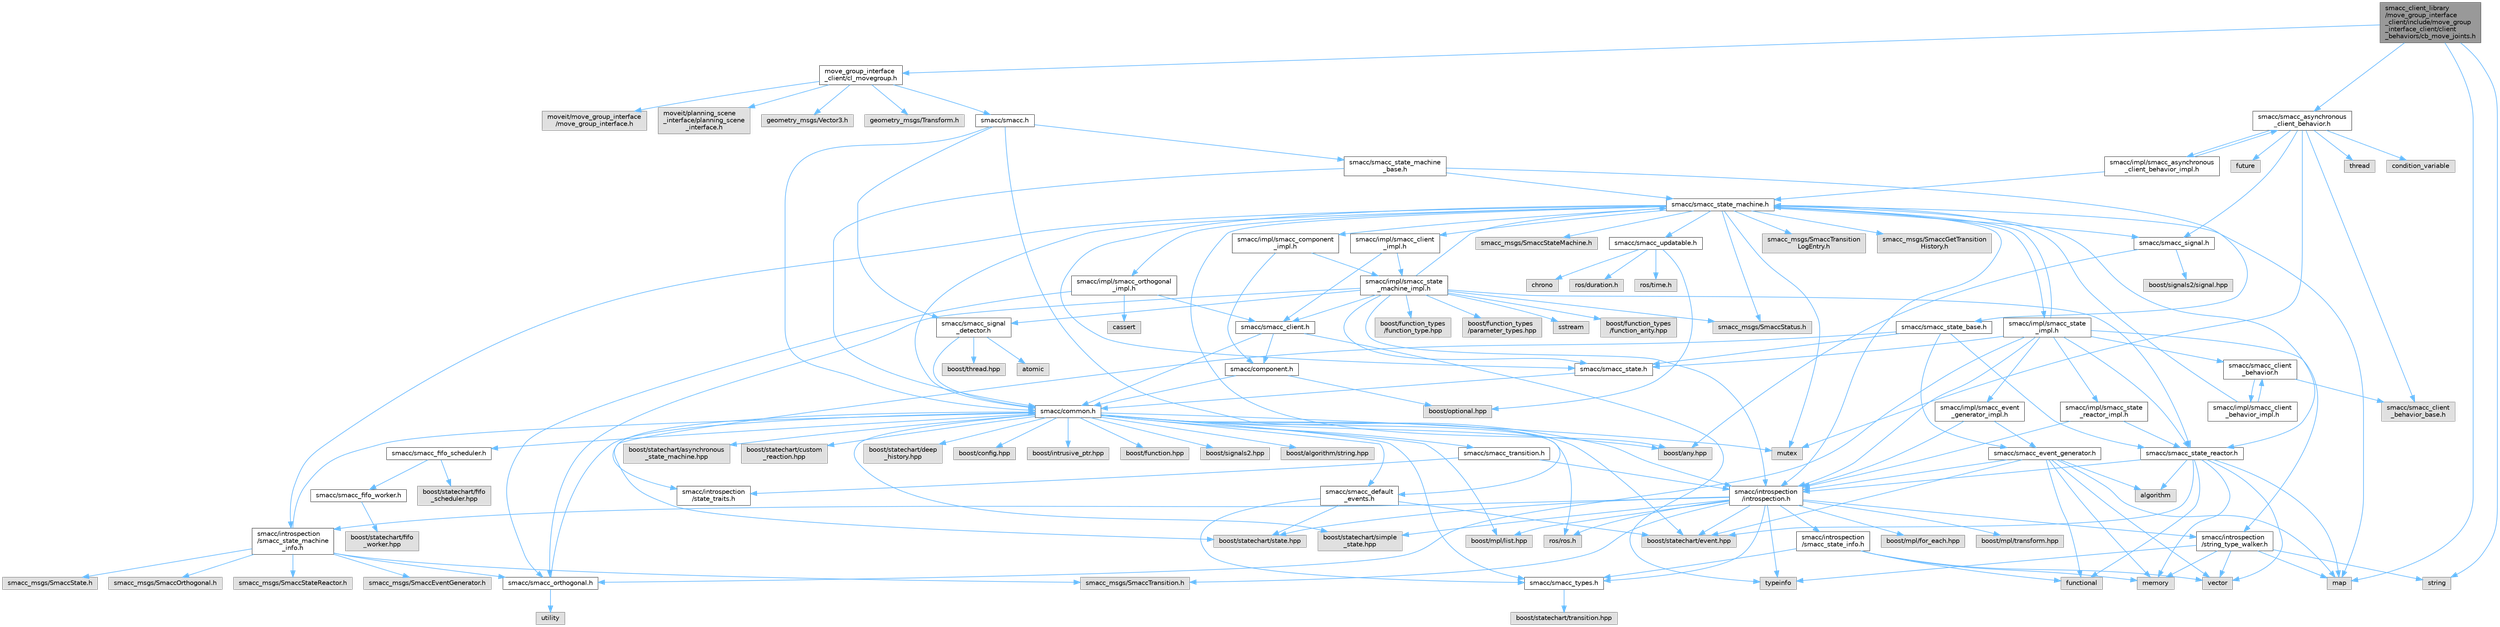 digraph "smacc_client_library/move_group_interface_client/include/move_group_interface_client/client_behaviors/cb_move_joints.h"
{
 // LATEX_PDF_SIZE
  bgcolor="transparent";
  edge [fontname=Helvetica,fontsize=10,labelfontname=Helvetica,labelfontsize=10];
  node [fontname=Helvetica,fontsize=10,shape=box,height=0.2,width=0.4];
  Node1 [label="smacc_client_library\l/move_group_interface\l_client/include/move_group\l_interface_client/client\l_behaviors/cb_move_joints.h",height=0.2,width=0.4,color="gray40", fillcolor="grey60", style="filled", fontcolor="black",tooltip=" "];
  Node1 -> Node2 [color="steelblue1",style="solid"];
  Node2 [label="move_group_interface\l_client/cl_movegroup.h",height=0.2,width=0.4,color="grey40", fillcolor="white", style="filled",URL="$cl__movegroup_8h.html",tooltip=" "];
  Node2 -> Node3 [color="steelblue1",style="solid"];
  Node3 [label="smacc/smacc.h",height=0.2,width=0.4,color="grey40", fillcolor="white", style="filled",URL="$smacc_8h.html",tooltip=" "];
  Node3 -> Node4 [color="steelblue1",style="solid"];
  Node4 [label="smacc/common.h",height=0.2,width=0.4,color="grey40", fillcolor="white", style="filled",URL="$common_8h.html",tooltip=" "];
  Node4 -> Node5 [color="steelblue1",style="solid"];
  Node5 [label="boost/statechart/state.hpp",height=0.2,width=0.4,color="grey60", fillcolor="#E0E0E0", style="filled",tooltip=" "];
  Node4 -> Node6 [color="steelblue1",style="solid"];
  Node6 [label="boost/statechart/simple\l_state.hpp",height=0.2,width=0.4,color="grey60", fillcolor="#E0E0E0", style="filled",tooltip=" "];
  Node4 -> Node7 [color="steelblue1",style="solid"];
  Node7 [label="boost/statechart/event.hpp",height=0.2,width=0.4,color="grey60", fillcolor="#E0E0E0", style="filled",tooltip=" "];
  Node4 -> Node8 [color="steelblue1",style="solid"];
  Node8 [label="boost/statechart/asynchronous\l_state_machine.hpp",height=0.2,width=0.4,color="grey60", fillcolor="#E0E0E0", style="filled",tooltip=" "];
  Node4 -> Node9 [color="steelblue1",style="solid"];
  Node9 [label="boost/statechart/custom\l_reaction.hpp",height=0.2,width=0.4,color="grey60", fillcolor="#E0E0E0", style="filled",tooltip=" "];
  Node4 -> Node10 [color="steelblue1",style="solid"];
  Node10 [label="boost/statechart/deep\l_history.hpp",height=0.2,width=0.4,color="grey60", fillcolor="#E0E0E0", style="filled",tooltip=" "];
  Node4 -> Node11 [color="steelblue1",style="solid"];
  Node11 [label="boost/config.hpp",height=0.2,width=0.4,color="grey60", fillcolor="#E0E0E0", style="filled",tooltip=" "];
  Node4 -> Node12 [color="steelblue1",style="solid"];
  Node12 [label="boost/intrusive_ptr.hpp",height=0.2,width=0.4,color="grey60", fillcolor="#E0E0E0", style="filled",tooltip=" "];
  Node4 -> Node13 [color="steelblue1",style="solid"];
  Node13 [label="boost/function.hpp",height=0.2,width=0.4,color="grey60", fillcolor="#E0E0E0", style="filled",tooltip=" "];
  Node4 -> Node14 [color="steelblue1",style="solid"];
  Node14 [label="boost/signals2.hpp",height=0.2,width=0.4,color="grey60", fillcolor="#E0E0E0", style="filled",tooltip=" "];
  Node4 -> Node15 [color="steelblue1",style="solid"];
  Node15 [label="boost/mpl/list.hpp",height=0.2,width=0.4,color="grey60", fillcolor="#E0E0E0", style="filled",tooltip=" "];
  Node4 -> Node16 [color="steelblue1",style="solid"];
  Node16 [label="boost/any.hpp",height=0.2,width=0.4,color="grey60", fillcolor="#E0E0E0", style="filled",tooltip=" "];
  Node4 -> Node17 [color="steelblue1",style="solid"];
  Node17 [label="boost/algorithm/string.hpp",height=0.2,width=0.4,color="grey60", fillcolor="#E0E0E0", style="filled",tooltip=" "];
  Node4 -> Node18 [color="steelblue1",style="solid"];
  Node18 [label="mutex",height=0.2,width=0.4,color="grey60", fillcolor="#E0E0E0", style="filled",tooltip=" "];
  Node4 -> Node19 [color="steelblue1",style="solid"];
  Node19 [label="ros/ros.h",height=0.2,width=0.4,color="grey60", fillcolor="#E0E0E0", style="filled",tooltip=" "];
  Node4 -> Node20 [color="steelblue1",style="solid"];
  Node20 [label="smacc/smacc_fifo_scheduler.h",height=0.2,width=0.4,color="grey40", fillcolor="white", style="filled",URL="$smacc__fifo__scheduler_8h.html",tooltip=" "];
  Node20 -> Node21 [color="steelblue1",style="solid"];
  Node21 [label="boost/statechart/fifo\l_scheduler.hpp",height=0.2,width=0.4,color="grey60", fillcolor="#E0E0E0", style="filled",tooltip=" "];
  Node20 -> Node22 [color="steelblue1",style="solid"];
  Node22 [label="smacc/smacc_fifo_worker.h",height=0.2,width=0.4,color="grey40", fillcolor="white", style="filled",URL="$smacc__fifo__worker_8h.html",tooltip=" "];
  Node22 -> Node23 [color="steelblue1",style="solid"];
  Node23 [label="boost/statechart/fifo\l_worker.hpp",height=0.2,width=0.4,color="grey60", fillcolor="#E0E0E0", style="filled",tooltip=" "];
  Node4 -> Node24 [color="steelblue1",style="solid"];
  Node24 [label="smacc/smacc_types.h",height=0.2,width=0.4,color="grey40", fillcolor="white", style="filled",URL="$smacc__types_8h.html",tooltip=" "];
  Node24 -> Node25 [color="steelblue1",style="solid"];
  Node25 [label="boost/statechart/transition.hpp",height=0.2,width=0.4,color="grey60", fillcolor="#E0E0E0", style="filled",tooltip=" "];
  Node4 -> Node26 [color="steelblue1",style="solid"];
  Node26 [label="smacc/introspection\l/introspection.h",height=0.2,width=0.4,color="grey40", fillcolor="white", style="filled",URL="$introspection_8h.html",tooltip=" "];
  Node26 -> Node5 [color="steelblue1",style="solid"];
  Node26 -> Node6 [color="steelblue1",style="solid"];
  Node26 -> Node7 [color="steelblue1",style="solid"];
  Node26 -> Node19 [color="steelblue1",style="solid"];
  Node26 -> Node27 [color="steelblue1",style="solid"];
  Node27 [label="typeinfo",height=0.2,width=0.4,color="grey60", fillcolor="#E0E0E0", style="filled",tooltip=" "];
  Node26 -> Node15 [color="steelblue1",style="solid"];
  Node26 -> Node28 [color="steelblue1",style="solid"];
  Node28 [label="boost/mpl/for_each.hpp",height=0.2,width=0.4,color="grey60", fillcolor="#E0E0E0", style="filled",tooltip=" "];
  Node26 -> Node29 [color="steelblue1",style="solid"];
  Node29 [label="boost/mpl/transform.hpp",height=0.2,width=0.4,color="grey60", fillcolor="#E0E0E0", style="filled",tooltip=" "];
  Node26 -> Node24 [color="steelblue1",style="solid"];
  Node26 -> Node30 [color="steelblue1",style="solid"];
  Node30 [label="smacc/introspection\l/string_type_walker.h",height=0.2,width=0.4,color="grey40", fillcolor="white", style="filled",URL="$string__type__walker_8h.html",tooltip=" "];
  Node30 -> Node31 [color="steelblue1",style="solid"];
  Node31 [label="string",height=0.2,width=0.4,color="grey60", fillcolor="#E0E0E0", style="filled",tooltip=" "];
  Node30 -> Node32 [color="steelblue1",style="solid"];
  Node32 [label="memory",height=0.2,width=0.4,color="grey60", fillcolor="#E0E0E0", style="filled",tooltip=" "];
  Node30 -> Node33 [color="steelblue1",style="solid"];
  Node33 [label="vector",height=0.2,width=0.4,color="grey60", fillcolor="#E0E0E0", style="filled",tooltip=" "];
  Node30 -> Node27 [color="steelblue1",style="solid"];
  Node30 -> Node34 [color="steelblue1",style="solid"];
  Node34 [label="map",height=0.2,width=0.4,color="grey60", fillcolor="#E0E0E0", style="filled",tooltip=" "];
  Node26 -> Node35 [color="steelblue1",style="solid"];
  Node35 [label="smacc/introspection\l/smacc_state_info.h",height=0.2,width=0.4,color="grey40", fillcolor="white", style="filled",URL="$smacc__state__info_8h.html",tooltip=" "];
  Node35 -> Node32 [color="steelblue1",style="solid"];
  Node35 -> Node36 [color="steelblue1",style="solid"];
  Node36 [label="functional",height=0.2,width=0.4,color="grey60", fillcolor="#E0E0E0", style="filled",tooltip=" "];
  Node35 -> Node33 [color="steelblue1",style="solid"];
  Node35 -> Node24 [color="steelblue1",style="solid"];
  Node26 -> Node37 [color="steelblue1",style="solid"];
  Node37 [label="smacc_msgs/SmaccTransition.h",height=0.2,width=0.4,color="grey60", fillcolor="#E0E0E0", style="filled",tooltip=" "];
  Node26 -> Node38 [color="steelblue1",style="solid"];
  Node38 [label="smacc/introspection\l/smacc_state_machine\l_info.h",height=0.2,width=0.4,color="grey40", fillcolor="white", style="filled",URL="$smacc__state__machine__info_8h.html",tooltip=" "];
  Node38 -> Node4 [color="steelblue1",style="solid"];
  Node38 -> Node39 [color="steelblue1",style="solid"];
  Node39 [label="smacc/smacc_orthogonal.h",height=0.2,width=0.4,color="grey40", fillcolor="white", style="filled",URL="$smacc__orthogonal_8h.html",tooltip=" "];
  Node39 -> Node4 [color="steelblue1",style="solid"];
  Node39 -> Node40 [color="steelblue1",style="solid"];
  Node40 [label="utility",height=0.2,width=0.4,color="grey60", fillcolor="#E0E0E0", style="filled",tooltip=" "];
  Node38 -> Node41 [color="steelblue1",style="solid"];
  Node41 [label="smacc_msgs/SmaccState.h",height=0.2,width=0.4,color="grey60", fillcolor="#E0E0E0", style="filled",tooltip=" "];
  Node38 -> Node37 [color="steelblue1",style="solid"];
  Node38 -> Node42 [color="steelblue1",style="solid"];
  Node42 [label="smacc_msgs/SmaccOrthogonal.h",height=0.2,width=0.4,color="grey60", fillcolor="#E0E0E0", style="filled",tooltip=" "];
  Node38 -> Node43 [color="steelblue1",style="solid"];
  Node43 [label="smacc_msgs/SmaccStateReactor.h",height=0.2,width=0.4,color="grey60", fillcolor="#E0E0E0", style="filled",tooltip=" "];
  Node38 -> Node44 [color="steelblue1",style="solid"];
  Node44 [label="smacc_msgs/SmaccEventGenerator.h",height=0.2,width=0.4,color="grey60", fillcolor="#E0E0E0", style="filled",tooltip=" "];
  Node4 -> Node45 [color="steelblue1",style="solid"];
  Node45 [label="smacc/smacc_default\l_events.h",height=0.2,width=0.4,color="grey40", fillcolor="white", style="filled",URL="$smacc__default__events_8h.html",tooltip=" "];
  Node45 -> Node5 [color="steelblue1",style="solid"];
  Node45 -> Node7 [color="steelblue1",style="solid"];
  Node45 -> Node24 [color="steelblue1",style="solid"];
  Node4 -> Node46 [color="steelblue1",style="solid"];
  Node46 [label="smacc/smacc_transition.h",height=0.2,width=0.4,color="grey40", fillcolor="white", style="filled",URL="$smacc__transition_8h.html",tooltip=" "];
  Node46 -> Node26 [color="steelblue1",style="solid"];
  Node46 -> Node47 [color="steelblue1",style="solid"];
  Node47 [label="smacc/introspection\l/state_traits.h",height=0.2,width=0.4,color="grey40", fillcolor="white", style="filled",URL="$state__traits_8h.html",tooltip=" "];
  Node3 -> Node48 [color="steelblue1",style="solid"];
  Node48 [label="smacc/smacc_state_machine\l_base.h",height=0.2,width=0.4,color="grey40", fillcolor="white", style="filled",URL="$smacc__state__machine__base_8h.html",tooltip=" "];
  Node48 -> Node4 [color="steelblue1",style="solid"];
  Node48 -> Node49 [color="steelblue1",style="solid"];
  Node49 [label="smacc/smacc_state_base.h",height=0.2,width=0.4,color="grey40", fillcolor="white", style="filled",URL="$smacc__state__base_8h.html",tooltip=" "];
  Node49 -> Node50 [color="steelblue1",style="solid"];
  Node50 [label="smacc/smacc_state.h",height=0.2,width=0.4,color="grey40", fillcolor="white", style="filled",URL="$smacc__state_8h.html",tooltip=" "];
  Node50 -> Node4 [color="steelblue1",style="solid"];
  Node49 -> Node51 [color="steelblue1",style="solid"];
  Node51 [label="smacc/smacc_state_reactor.h",height=0.2,width=0.4,color="grey40", fillcolor="white", style="filled",URL="$smacc__state__reactor_8h.html",tooltip=" "];
  Node51 -> Node36 [color="steelblue1",style="solid"];
  Node51 -> Node32 [color="steelblue1",style="solid"];
  Node51 -> Node33 [color="steelblue1",style="solid"];
  Node51 -> Node52 [color="steelblue1",style="solid"];
  Node52 [label="algorithm",height=0.2,width=0.4,color="grey60", fillcolor="#E0E0E0", style="filled",tooltip=" "];
  Node51 -> Node26 [color="steelblue1",style="solid"];
  Node51 -> Node7 [color="steelblue1",style="solid"];
  Node51 -> Node34 [color="steelblue1",style="solid"];
  Node49 -> Node53 [color="steelblue1",style="solid"];
  Node53 [label="smacc/smacc_event_generator.h",height=0.2,width=0.4,color="grey40", fillcolor="white", style="filled",URL="$smacc__event__generator_8h.html",tooltip=" "];
  Node53 -> Node36 [color="steelblue1",style="solid"];
  Node53 -> Node32 [color="steelblue1",style="solid"];
  Node53 -> Node33 [color="steelblue1",style="solid"];
  Node53 -> Node52 [color="steelblue1",style="solid"];
  Node53 -> Node26 [color="steelblue1",style="solid"];
  Node53 -> Node7 [color="steelblue1",style="solid"];
  Node53 -> Node34 [color="steelblue1",style="solid"];
  Node49 -> Node47 [color="steelblue1",style="solid"];
  Node48 -> Node54 [color="steelblue1",style="solid"];
  Node54 [label="smacc/smacc_state_machine.h",height=0.2,width=0.4,color="grey40", fillcolor="white", style="filled",URL="$smacc__state__machine_8h.html",tooltip=" "];
  Node54 -> Node16 [color="steelblue1",style="solid"];
  Node54 -> Node34 [color="steelblue1",style="solid"];
  Node54 -> Node18 [color="steelblue1",style="solid"];
  Node54 -> Node4 [color="steelblue1",style="solid"];
  Node54 -> Node26 [color="steelblue1",style="solid"];
  Node54 -> Node38 [color="steelblue1",style="solid"];
  Node54 -> Node55 [color="steelblue1",style="solid"];
  Node55 [label="smacc/smacc_updatable.h",height=0.2,width=0.4,color="grey40", fillcolor="white", style="filled",URL="$smacc__updatable_8h.html",tooltip=" "];
  Node55 -> Node56 [color="steelblue1",style="solid"];
  Node56 [label="chrono",height=0.2,width=0.4,color="grey60", fillcolor="#E0E0E0", style="filled",tooltip=" "];
  Node55 -> Node57 [color="steelblue1",style="solid"];
  Node57 [label="boost/optional.hpp",height=0.2,width=0.4,color="grey60", fillcolor="#E0E0E0", style="filled",tooltip=" "];
  Node55 -> Node58 [color="steelblue1",style="solid"];
  Node58 [label="ros/duration.h",height=0.2,width=0.4,color="grey60", fillcolor="#E0E0E0", style="filled",tooltip=" "];
  Node55 -> Node59 [color="steelblue1",style="solid"];
  Node59 [label="ros/time.h",height=0.2,width=0.4,color="grey60", fillcolor="#E0E0E0", style="filled",tooltip=" "];
  Node54 -> Node60 [color="steelblue1",style="solid"];
  Node60 [label="smacc/smacc_signal.h",height=0.2,width=0.4,color="grey40", fillcolor="white", style="filled",URL="$smacc__signal_8h.html",tooltip=" "];
  Node60 -> Node61 [color="steelblue1",style="solid"];
  Node61 [label="boost/signals2/signal.hpp",height=0.2,width=0.4,color="grey60", fillcolor="#E0E0E0", style="filled",tooltip=" "];
  Node60 -> Node16 [color="steelblue1",style="solid"];
  Node54 -> Node62 [color="steelblue1",style="solid"];
  Node62 [label="smacc_msgs/SmaccStateMachine.h",height=0.2,width=0.4,color="grey60", fillcolor="#E0E0E0", style="filled",tooltip=" "];
  Node54 -> Node63 [color="steelblue1",style="solid"];
  Node63 [label="smacc_msgs/SmaccTransition\lLogEntry.h",height=0.2,width=0.4,color="grey60", fillcolor="#E0E0E0", style="filled",tooltip=" "];
  Node54 -> Node64 [color="steelblue1",style="solid"];
  Node64 [label="smacc_msgs/SmaccStatus.h",height=0.2,width=0.4,color="grey60", fillcolor="#E0E0E0", style="filled",tooltip=" "];
  Node54 -> Node65 [color="steelblue1",style="solid"];
  Node65 [label="smacc_msgs/SmaccGetTransition\lHistory.h",height=0.2,width=0.4,color="grey60", fillcolor="#E0E0E0", style="filled",tooltip=" "];
  Node54 -> Node50 [color="steelblue1",style="solid"];
  Node54 -> Node51 [color="steelblue1",style="solid"];
  Node54 -> Node66 [color="steelblue1",style="solid"];
  Node66 [label="smacc/impl/smacc_state\l_impl.h",height=0.2,width=0.4,color="grey40", fillcolor="white", style="filled",URL="$smacc__state__impl_8h.html",tooltip=" "];
  Node66 -> Node50 [color="steelblue1",style="solid"];
  Node66 -> Node39 [color="steelblue1",style="solid"];
  Node66 -> Node67 [color="steelblue1",style="solid"];
  Node67 [label="smacc/smacc_client\l_behavior.h",height=0.2,width=0.4,color="grey40", fillcolor="white", style="filled",URL="$smacc__client__behavior_8h.html",tooltip=" "];
  Node67 -> Node68 [color="steelblue1",style="solid"];
  Node68 [label="smacc/smacc_client\l_behavior_base.h",height=0.2,width=0.4,color="grey60", fillcolor="#E0E0E0", style="filled",tooltip=" "];
  Node67 -> Node69 [color="steelblue1",style="solid"];
  Node69 [label="smacc/impl/smacc_client\l_behavior_impl.h",height=0.2,width=0.4,color="grey40", fillcolor="white", style="filled",URL="$smacc__client__behavior__impl_8h.html",tooltip=" "];
  Node69 -> Node67 [color="steelblue1",style="solid"];
  Node69 -> Node54 [color="steelblue1",style="solid"];
  Node66 -> Node26 [color="steelblue1",style="solid"];
  Node66 -> Node51 [color="steelblue1",style="solid"];
  Node66 -> Node30 [color="steelblue1",style="solid"];
  Node66 -> Node54 [color="steelblue1",style="solid"];
  Node66 -> Node70 [color="steelblue1",style="solid"];
  Node70 [label="smacc/impl/smacc_state\l_reactor_impl.h",height=0.2,width=0.4,color="grey40", fillcolor="white", style="filled",URL="$smacc__state__reactor__impl_8h.html",tooltip=" "];
  Node70 -> Node51 [color="steelblue1",style="solid"];
  Node70 -> Node26 [color="steelblue1",style="solid"];
  Node66 -> Node71 [color="steelblue1",style="solid"];
  Node71 [label="smacc/impl/smacc_event\l_generator_impl.h",height=0.2,width=0.4,color="grey40", fillcolor="white", style="filled",URL="$smacc__event__generator__impl_8h.html",tooltip=" "];
  Node71 -> Node53 [color="steelblue1",style="solid"];
  Node71 -> Node26 [color="steelblue1",style="solid"];
  Node54 -> Node72 [color="steelblue1",style="solid"];
  Node72 [label="smacc/impl/smacc_client\l_impl.h",height=0.2,width=0.4,color="grey40", fillcolor="white", style="filled",URL="$smacc__client__impl_8h.html",tooltip=" "];
  Node72 -> Node73 [color="steelblue1",style="solid"];
  Node73 [label="smacc/smacc_client.h",height=0.2,width=0.4,color="grey40", fillcolor="white", style="filled",URL="$smacc__client_8h.html",tooltip=" "];
  Node73 -> Node4 [color="steelblue1",style="solid"];
  Node73 -> Node74 [color="steelblue1",style="solid"];
  Node74 [label="smacc/component.h",height=0.2,width=0.4,color="grey40", fillcolor="white", style="filled",URL="$component_8h.html",tooltip=" "];
  Node74 -> Node4 [color="steelblue1",style="solid"];
  Node74 -> Node57 [color="steelblue1",style="solid"];
  Node73 -> Node27 [color="steelblue1",style="solid"];
  Node72 -> Node75 [color="steelblue1",style="solid"];
  Node75 [label="smacc/impl/smacc_state\l_machine_impl.h",height=0.2,width=0.4,color="grey40", fillcolor="white", style="filled",URL="$smacc__state__machine__impl_8h.html",tooltip=" "];
  Node75 -> Node54 [color="steelblue1",style="solid"];
  Node75 -> Node73 [color="steelblue1",style="solid"];
  Node75 -> Node39 [color="steelblue1",style="solid"];
  Node75 -> Node50 [color="steelblue1",style="solid"];
  Node75 -> Node26 [color="steelblue1",style="solid"];
  Node75 -> Node76 [color="steelblue1",style="solid"];
  Node76 [label="smacc/smacc_signal\l_detector.h",height=0.2,width=0.4,color="grey40", fillcolor="white", style="filled",URL="$smacc__signal__detector_8h.html",tooltip=" "];
  Node76 -> Node77 [color="steelblue1",style="solid"];
  Node77 [label="boost/thread.hpp",height=0.2,width=0.4,color="grey60", fillcolor="#E0E0E0", style="filled",tooltip=" "];
  Node76 -> Node4 [color="steelblue1",style="solid"];
  Node76 -> Node78 [color="steelblue1",style="solid"];
  Node78 [label="atomic",height=0.2,width=0.4,color="grey60", fillcolor="#E0E0E0", style="filled",tooltip=" "];
  Node75 -> Node51 [color="steelblue1",style="solid"];
  Node75 -> Node64 [color="steelblue1",style="solid"];
  Node75 -> Node79 [color="steelblue1",style="solid"];
  Node79 [label="sstream",height=0.2,width=0.4,color="grey60", fillcolor="#E0E0E0", style="filled",tooltip=" "];
  Node75 -> Node80 [color="steelblue1",style="solid"];
  Node80 [label="boost/function_types\l/function_arity.hpp",height=0.2,width=0.4,color="grey60", fillcolor="#E0E0E0", style="filled",tooltip=" "];
  Node75 -> Node81 [color="steelblue1",style="solid"];
  Node81 [label="boost/function_types\l/function_type.hpp",height=0.2,width=0.4,color="grey60", fillcolor="#E0E0E0", style="filled",tooltip=" "];
  Node75 -> Node82 [color="steelblue1",style="solid"];
  Node82 [label="boost/function_types\l/parameter_types.hpp",height=0.2,width=0.4,color="grey60", fillcolor="#E0E0E0", style="filled",tooltip=" "];
  Node54 -> Node83 [color="steelblue1",style="solid"];
  Node83 [label="smacc/impl/smacc_component\l_impl.h",height=0.2,width=0.4,color="grey40", fillcolor="white", style="filled",URL="$smacc__component__impl_8h.html",tooltip=" "];
  Node83 -> Node74 [color="steelblue1",style="solid"];
  Node83 -> Node75 [color="steelblue1",style="solid"];
  Node54 -> Node84 [color="steelblue1",style="solid"];
  Node84 [label="smacc/impl/smacc_orthogonal\l_impl.h",height=0.2,width=0.4,color="grey40", fillcolor="white", style="filled",URL="$smacc__orthogonal__impl_8h.html",tooltip=" "];
  Node84 -> Node39 [color="steelblue1",style="solid"];
  Node84 -> Node73 [color="steelblue1",style="solid"];
  Node84 -> Node85 [color="steelblue1",style="solid"];
  Node85 [label="cassert",height=0.2,width=0.4,color="grey60", fillcolor="#E0E0E0", style="filled",tooltip=" "];
  Node3 -> Node76 [color="steelblue1",style="solid"];
  Node3 -> Node45 [color="steelblue1",style="solid"];
  Node2 -> Node86 [color="steelblue1",style="solid"];
  Node86 [label="moveit/move_group_interface\l/move_group_interface.h",height=0.2,width=0.4,color="grey60", fillcolor="#E0E0E0", style="filled",tooltip=" "];
  Node2 -> Node87 [color="steelblue1",style="solid"];
  Node87 [label="moveit/planning_scene\l_interface/planning_scene\l_interface.h",height=0.2,width=0.4,color="grey60", fillcolor="#E0E0E0", style="filled",tooltip=" "];
  Node2 -> Node88 [color="steelblue1",style="solid"];
  Node88 [label="geometry_msgs/Vector3.h",height=0.2,width=0.4,color="grey60", fillcolor="#E0E0E0", style="filled",tooltip=" "];
  Node2 -> Node89 [color="steelblue1",style="solid"];
  Node89 [label="geometry_msgs/Transform.h",height=0.2,width=0.4,color="grey60", fillcolor="#E0E0E0", style="filled",tooltip=" "];
  Node1 -> Node90 [color="steelblue1",style="solid"];
  Node90 [label="smacc/smacc_asynchronous\l_client_behavior.h",height=0.2,width=0.4,color="grey40", fillcolor="white", style="filled",URL="$smacc__asynchronous__client__behavior_8h.html",tooltip=" "];
  Node90 -> Node68 [color="steelblue1",style="solid"];
  Node90 -> Node60 [color="steelblue1",style="solid"];
  Node90 -> Node91 [color="steelblue1",style="solid"];
  Node91 [label="thread",height=0.2,width=0.4,color="grey60", fillcolor="#E0E0E0", style="filled",tooltip=" "];
  Node90 -> Node92 [color="steelblue1",style="solid"];
  Node92 [label="condition_variable",height=0.2,width=0.4,color="grey60", fillcolor="#E0E0E0", style="filled",tooltip=" "];
  Node90 -> Node18 [color="steelblue1",style="solid"];
  Node90 -> Node93 [color="steelblue1",style="solid"];
  Node93 [label="future",height=0.2,width=0.4,color="grey60", fillcolor="#E0E0E0", style="filled",tooltip=" "];
  Node90 -> Node94 [color="steelblue1",style="solid"];
  Node94 [label="smacc/impl/smacc_asynchronous\l_client_behavior_impl.h",height=0.2,width=0.4,color="grey40", fillcolor="white", style="filled",URL="$smacc__asynchronous__client__behavior__impl_8h.html",tooltip=" "];
  Node94 -> Node90 [color="steelblue1",style="solid"];
  Node94 -> Node54 [color="steelblue1",style="solid"];
  Node1 -> Node34 [color="steelblue1",style="solid"];
  Node1 -> Node31 [color="steelblue1",style="solid"];
}
